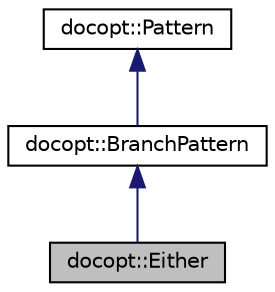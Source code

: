 digraph "docopt::Either"
{
  edge [fontname="Helvetica",fontsize="10",labelfontname="Helvetica",labelfontsize="10"];
  node [fontname="Helvetica",fontsize="10",shape=record];
  Node0 [label="docopt::Either",height=0.2,width=0.4,color="black", fillcolor="grey75", style="filled", fontcolor="black"];
  Node1 -> Node0 [dir="back",color="midnightblue",fontsize="10",style="solid"];
  Node1 [label="docopt::BranchPattern",height=0.2,width=0.4,color="black", fillcolor="white", style="filled",URL="$classdocopt_1_1BranchPattern.html"];
  Node2 -> Node1 [dir="back",color="midnightblue",fontsize="10",style="solid"];
  Node2 [label="docopt::Pattern",height=0.2,width=0.4,color="black", fillcolor="white", style="filled",URL="$classdocopt_1_1Pattern.html"];
}
